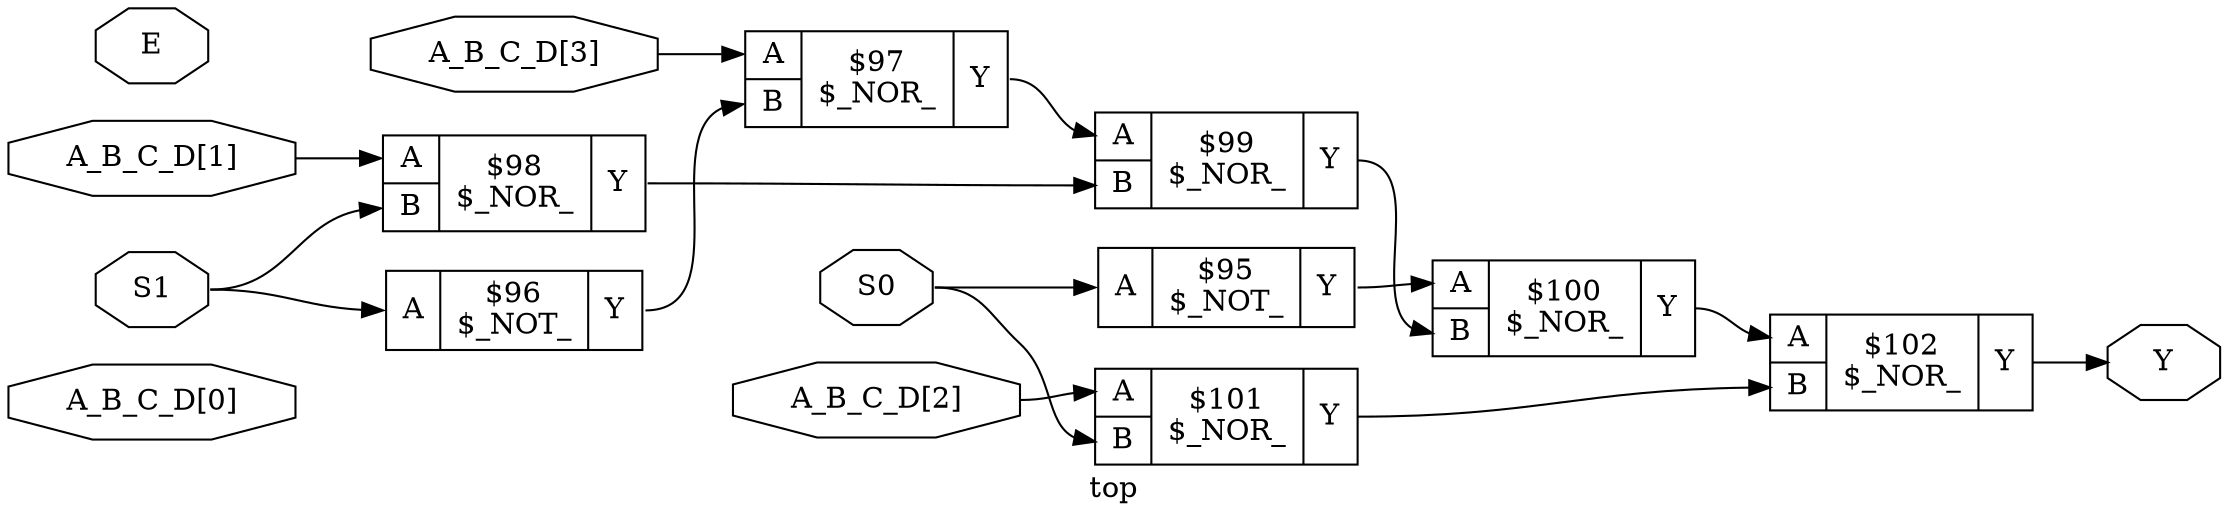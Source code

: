 digraph "top" {
label="top";
rankdir="LR";
remincross=true;
n8 [ shape=octagon, label="A_B_C_D[0]", color="black", fontcolor="black"];
n9 [ shape=octagon, label="A_B_C_D[1]", color="black", fontcolor="black"];
n10 [ shape=octagon, label="A_B_C_D[2]", color="black", fontcolor="black"];
n11 [ shape=octagon, label="A_B_C_D[3]", color="black", fontcolor="black"];
n12 [ shape=octagon, label="E", color="black", fontcolor="black"];
n13 [ shape=octagon, label="S0", color="black", fontcolor="black"];
n14 [ shape=octagon, label="S1", color="black", fontcolor="black"];
n15 [ shape=octagon, label="Y", color="black", fontcolor="black"];
c18 [ shape=record, label="{{<p16> A|<p17> B}|$100\n$_NOR_|{<p15> Y}}",  ];
c19 [ shape=record, label="{{<p16> A|<p17> B}|$101\n$_NOR_|{<p15> Y}}",  ];
c20 [ shape=record, label="{{<p16> A|<p17> B}|$102\n$_NOR_|{<p15> Y}}",  ];
c21 [ shape=record, label="{{<p16> A}|$95\n$_NOT_|{<p15> Y}}",  ];
c22 [ shape=record, label="{{<p16> A}|$96\n$_NOT_|{<p15> Y}}",  ];
c23 [ shape=record, label="{{<p16> A|<p17> B}|$97\n$_NOR_|{<p15> Y}}",  ];
c24 [ shape=record, label="{{<p16> A|<p17> B}|$98\n$_NOR_|{<p15> Y}}",  ];
c25 [ shape=record, label="{{<p16> A|<p17> B}|$99\n$_NOR_|{<p15> Y}}",  ];
c23:p15:e -> c25:p16:w [color="black", fontcolor="black", label=""];
n10:e -> c19:p16:w [color="black", fontcolor="black", label=""];
n11:e -> c23:p16:w [color="black", fontcolor="black", label=""];
n13:e -> c19:p17:w [color="black", fontcolor="black", label=""];
n13:e -> c21:p16:w [color="black", fontcolor="black", label=""];
n14:e -> c22:p16:w [color="black", fontcolor="black", label=""];
n14:e -> c24:p17:w [color="black", fontcolor="black", label=""];
c20:p15:e -> n15:w [color="black", fontcolor="black", label=""];
c24:p15:e -> c25:p17:w [color="black", fontcolor="black", label=""];
c25:p15:e -> c18:p17:w [color="black", fontcolor="black", label=""];
c18:p15:e -> c20:p16:w [color="black", fontcolor="black", label=""];
c19:p15:e -> c20:p17:w [color="black", fontcolor="black", label=""];
c21:p15:e -> c18:p16:w [color="black", fontcolor="black", label=""];
c22:p15:e -> c23:p17:w [color="black", fontcolor="black", label=""];
n9:e -> c24:p16:w [color="black", fontcolor="black", label=""];
}
